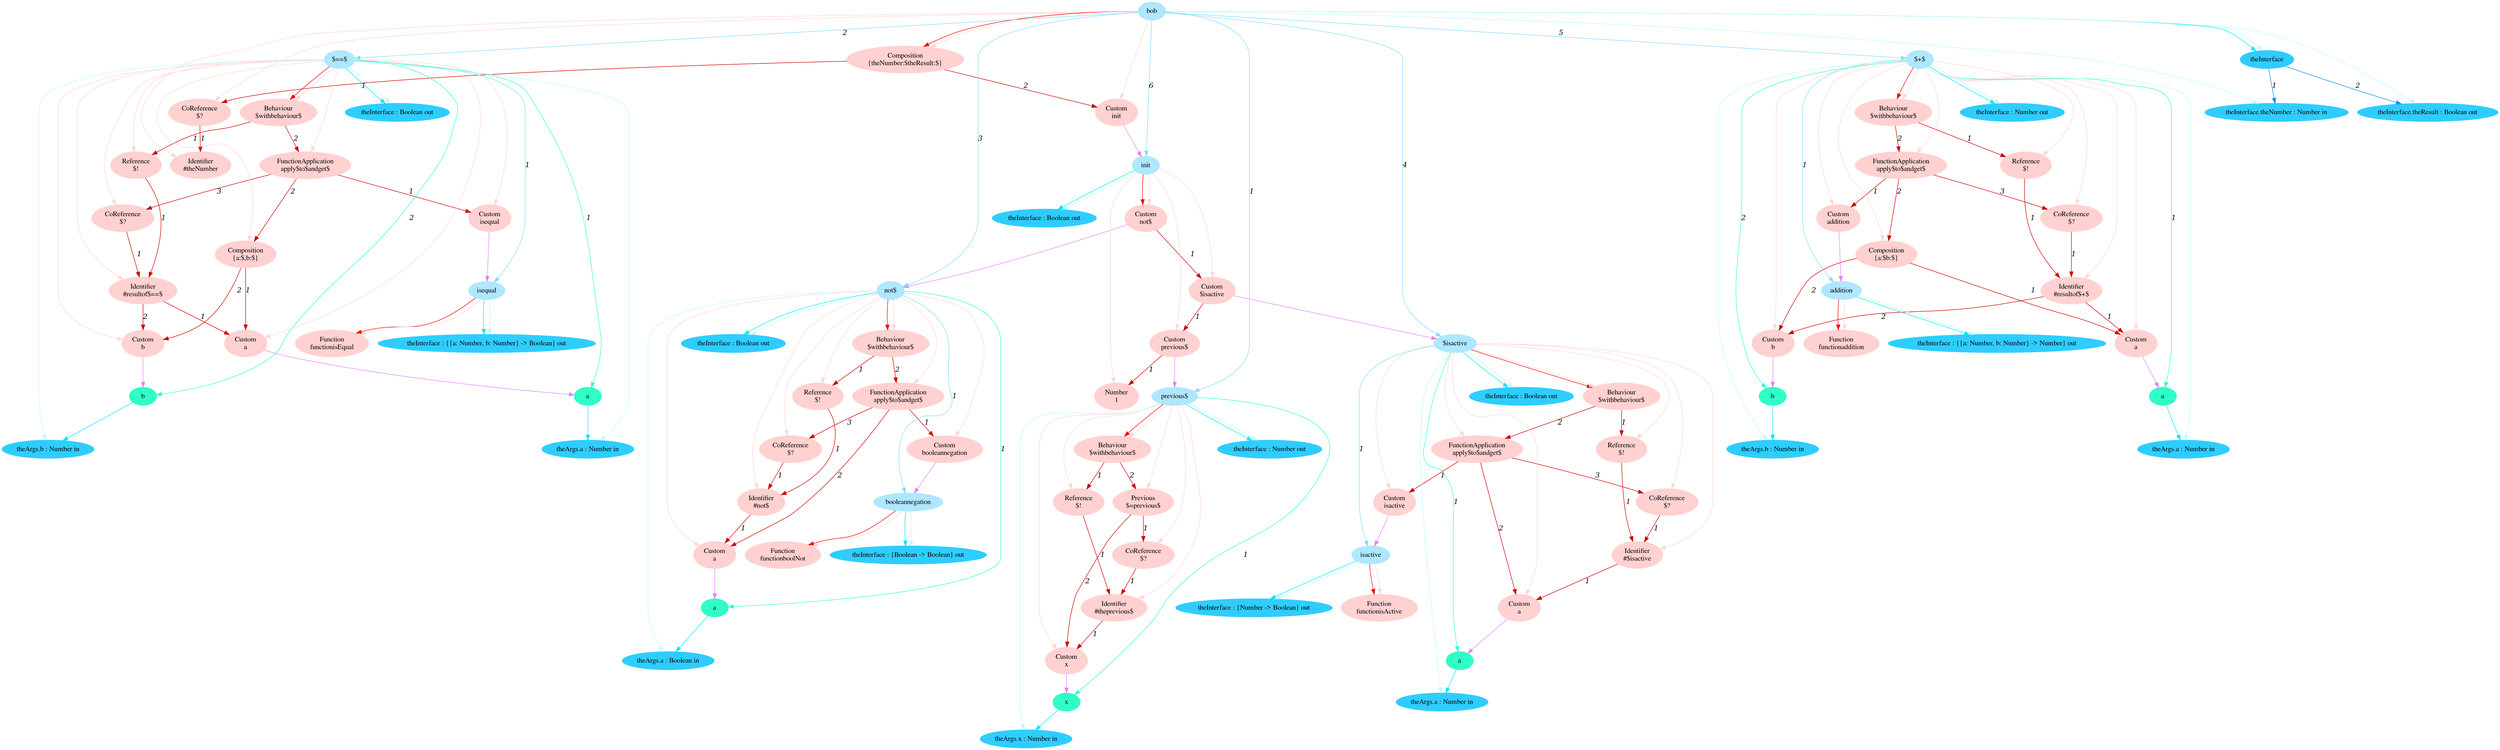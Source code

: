 digraph g{node_6705 [shape="ellipse", style="filled", color="#ffd1d1", fontname="Times", label="Custom
x" ]
node_6710 [shape="ellipse", style="filled", color="#ffd1d1", fontname="Times", label="Identifier
#theprevious$" ]
node_6715 [shape="ellipse", style="filled", color="#ffd1d1", fontname="Times", label="Reference
$!" ]
node_6719 [shape="ellipse", style="filled", color="#ffd1d1", fontname="Times", label="CoReference
$?" ]
node_6723 [shape="ellipse", style="filled", color="#ffd1d1", fontname="Times", label="Previous
$=previous$" ]
node_6728 [shape="ellipse", style="filled", color="#ffd1d1", fontname="Times", label="Behaviour
$withbehaviour$" ]
node_6733 [shape="ellipse", style="filled", color="#ffd1d1", fontname="Times", label="Function
functionisEqual" ]
node_6736 [shape="ellipse", style="filled", color="#ffd1d1", fontname="Times", label="Custom
a" ]
node_6741 [shape="ellipse", style="filled", color="#ffd1d1", fontname="Times", label="Custom
b" ]
node_6746 [shape="ellipse", style="filled", color="#ffd1d1", fontname="Times", label="Identifier
#resultof$==$" ]
node_6752 [shape="ellipse", style="filled", color="#ffd1d1", fontname="Times", label="Reference
$!" ]
node_6756 [shape="ellipse", style="filled", color="#ffd1d1", fontname="Times", label="Custom
isequal" ]
node_6759 [shape="ellipse", style="filled", color="#ffd1d1", fontname="Times", label="Composition
{a:$,b:$}" ]
node_6764 [shape="ellipse", style="filled", color="#ffd1d1", fontname="Times", label="CoReference
$?" ]
node_6768 [shape="ellipse", style="filled", color="#ffd1d1", fontname="Times", label="FunctionApplication
apply$to$andget$" ]
node_6774 [shape="ellipse", style="filled", color="#ffd1d1", fontname="Times", label="Behaviour
$withbehaviour$" ]
node_6779 [shape="ellipse", style="filled", color="#ffd1d1", fontname="Times", label="Function
functionboolNot" ]
node_6782 [shape="ellipse", style="filled", color="#ffd1d1", fontname="Times", label="Custom
a" ]
node_6787 [shape="ellipse", style="filled", color="#ffd1d1", fontname="Times", label="Identifier
#not$" ]
node_6792 [shape="ellipse", style="filled", color="#ffd1d1", fontname="Times", label="Reference
$!" ]
node_6796 [shape="ellipse", style="filled", color="#ffd1d1", fontname="Times", label="Custom
booleannegation" ]
node_6799 [shape="ellipse", style="filled", color="#ffd1d1", fontname="Times", label="CoReference
$?" ]
node_6803 [shape="ellipse", style="filled", color="#ffd1d1", fontname="Times", label="FunctionApplication
apply$to$andget$" ]
node_6809 [shape="ellipse", style="filled", color="#ffd1d1", fontname="Times", label="Behaviour
$withbehaviour$" ]
node_6814 [shape="ellipse", style="filled", color="#ffd1d1", fontname="Times", label="Function
functionisActive" ]
node_6817 [shape="ellipse", style="filled", color="#ffd1d1", fontname="Times", label="Custom
a" ]
node_6822 [shape="ellipse", style="filled", color="#ffd1d1", fontname="Times", label="Identifier
#$isactive" ]
node_6827 [shape="ellipse", style="filled", color="#ffd1d1", fontname="Times", label="Reference
$!" ]
node_6831 [shape="ellipse", style="filled", color="#ffd1d1", fontname="Times", label="Custom
isactive" ]
node_6834 [shape="ellipse", style="filled", color="#ffd1d1", fontname="Times", label="CoReference
$?" ]
node_6838 [shape="ellipse", style="filled", color="#ffd1d1", fontname="Times", label="FunctionApplication
apply$to$andget$" ]
node_6844 [shape="ellipse", style="filled", color="#ffd1d1", fontname="Times", label="Behaviour
$withbehaviour$" ]
node_6849 [shape="ellipse", style="filled", color="#ffd1d1", fontname="Times", label="Function
functionaddition" ]
node_6852 [shape="ellipse", style="filled", color="#ffd1d1", fontname="Times", label="Custom
a" ]
node_6857 [shape="ellipse", style="filled", color="#ffd1d1", fontname="Times", label="Custom
b" ]
node_6862 [shape="ellipse", style="filled", color="#ffd1d1", fontname="Times", label="Identifier
#resultof$+$" ]
node_6868 [shape="ellipse", style="filled", color="#ffd1d1", fontname="Times", label="Reference
$!" ]
node_6872 [shape="ellipse", style="filled", color="#ffd1d1", fontname="Times", label="Custom
addition" ]
node_6875 [shape="ellipse", style="filled", color="#ffd1d1", fontname="Times", label="Composition
{a:$b:$}" ]
node_6880 [shape="ellipse", style="filled", color="#ffd1d1", fontname="Times", label="CoReference
$?" ]
node_6884 [shape="ellipse", style="filled", color="#ffd1d1", fontname="Times", label="FunctionApplication
apply$to$andget$" ]
node_6890 [shape="ellipse", style="filled", color="#ffd1d1", fontname="Times", label="Behaviour
$withbehaviour$" ]
node_6895 [shape="ellipse", style="filled", color="#ffd1d1", fontname="Times", label="Number
1" ]
node_6898 [shape="ellipse", style="filled", color="#ffd1d1", fontname="Times", label="Custom
previous$" ]
node_6902 [shape="ellipse", style="filled", color="#ffd1d1", fontname="Times", label="Custom
$isactive" ]
node_6906 [shape="ellipse", style="filled", color="#ffd1d1", fontname="Times", label="Custom
not$" ]
node_6910 [shape="ellipse", style="filled", color="#ffd1d1", fontname="Times", label="Identifier
#theNumber" ]
node_6913 [shape="ellipse", style="filled", color="#ffd1d1", fontname="Times", label="CoReference
$?" ]
node_6917 [shape="ellipse", style="filled", color="#ffd1d1", fontname="Times", label="Custom
init" ]
node_6920 [shape="ellipse", style="filled", color="#ffd1d1", fontname="Times", label="Composition
{theNumber:$theResult:$}" ]
node_6403 [shape="ellipse", style="filled", color="#afe7ff", fontname="Times", label="bob" ]
node_6404 [shape="ellipse", style="filled", color="#afe7ff", fontname="Times", label="previous$" ]
node_6440 [shape="ellipse", style="filled", color="#afe7ff", fontname="Times", label="$==$" ]
node_6441 [shape="ellipse", style="filled", color="#afe7ff", fontname="Times", label="isequal" ]
node_6504 [shape="ellipse", style="filled", color="#afe7ff", fontname="Times", label="not$" ]
node_6505 [shape="ellipse", style="filled", color="#afe7ff", fontname="Times", label="booleannegation" ]
node_6551 [shape="ellipse", style="filled", color="#afe7ff", fontname="Times", label="$isactive" ]
node_6552 [shape="ellipse", style="filled", color="#afe7ff", fontname="Times", label="isactive" ]
node_6598 [shape="ellipse", style="filled", color="#afe7ff", fontname="Times", label="$+$" ]
node_6599 [shape="ellipse", style="filled", color="#afe7ff", fontname="Times", label="addition" ]
node_6662 [shape="ellipse", style="filled", color="#afe7ff", fontname="Times", label="init" ]
node_6405 [shape="ellipse", style="filled", color="#2fffc7", fontname="Times", label="x" ]
node_6449 [shape="ellipse", style="filled", color="#2fffc7", fontname="Times", label="a" ]
node_6453 [shape="ellipse", style="filled", color="#2fffc7", fontname="Times", label="b" ]
node_6513 [shape="ellipse", style="filled", color="#2fffc7", fontname="Times", label="a" ]
node_6560 [shape="ellipse", style="filled", color="#2fffc7", fontname="Times", label="a" ]
node_6607 [shape="ellipse", style="filled", color="#2fffc7", fontname="Times", label="a" ]
node_6611 [shape="ellipse", style="filled", color="#2fffc7", fontname="Times", label="b" ]
node_6406 [shape="ellipse", style="filled", color="#2fcdff", fontname="Times", label="theArgs.x : Number in" ]
node_6410 [shape="ellipse", style="filled", color="#2fcdff", fontname="Times", label="theInterface : Number out" ]
node_6442 [shape="ellipse", style="filled", color="#2fcdff", fontname="Times", label="theInterface : {{a: Number, b: Number} -> Boolean} out" ]
node_6450 [shape="ellipse", style="filled", color="#2fcdff", fontname="Times", label="theArgs.a : Number in" ]
node_6454 [shape="ellipse", style="filled", color="#2fcdff", fontname="Times", label="theArgs.b : Number in" ]
node_6459 [shape="ellipse", style="filled", color="#2fcdff", fontname="Times", label="theInterface : Boolean out" ]
node_6506 [shape="ellipse", style="filled", color="#2fcdff", fontname="Times", label="theInterface : {Boolean -> Boolean} out" ]
node_6514 [shape="ellipse", style="filled", color="#2fcdff", fontname="Times", label="theArgs.a : Boolean in" ]
node_6518 [shape="ellipse", style="filled", color="#2fcdff", fontname="Times", label="theInterface : Boolean out" ]
node_6553 [shape="ellipse", style="filled", color="#2fcdff", fontname="Times", label="theInterface : {Number -> Boolean} out" ]
node_6561 [shape="ellipse", style="filled", color="#2fcdff", fontname="Times", label="theArgs.a : Number in" ]
node_6565 [shape="ellipse", style="filled", color="#2fcdff", fontname="Times", label="theInterface : Boolean out" ]
node_6600 [shape="ellipse", style="filled", color="#2fcdff", fontname="Times", label="theInterface : {{a: Number, b: Number} -> Number} out" ]
node_6608 [shape="ellipse", style="filled", color="#2fcdff", fontname="Times", label="theArgs.a : Number in" ]
node_6612 [shape="ellipse", style="filled", color="#2fcdff", fontname="Times", label="theArgs.b : Number in" ]
node_6617 [shape="ellipse", style="filled", color="#2fcdff", fontname="Times", label="theInterface : Number out" ]
node_6663 [shape="ellipse", style="filled", color="#2fcdff", fontname="Times", label="theInterface : Boolean out" ]
node_6684 [shape="ellipse", style="filled", color="#2fcdff", fontname="Times", label="theInterface" ]
node_6685 [shape="ellipse", style="filled", color="#2fcdff", fontname="Times", label="theInterface.theNumber : Number in" ]
node_6687 [shape="ellipse", style="filled", color="#2fcdff", fontname="Times", label="theInterface.theResult : Boolean out" ]
node_6710 -> node_6705 [dir=forward, arrowHead=normal, fontname="Times-Italic", arrowsize=1, color="#d00000", label="1",  headlabel="", taillabel="" ]
node_6715 -> node_6710 [dir=forward, arrowHead=normal, fontname="Times-Italic", arrowsize=1, color="#d00000", label="1",  headlabel="", taillabel="" ]
node_6719 -> node_6710 [dir=forward, arrowHead=normal, fontname="Times-Italic", arrowsize=1, color="#d00000", label="1",  headlabel="", taillabel="" ]
node_6723 -> node_6705 [dir=forward, arrowHead=normal, fontname="Times-Italic", arrowsize=1, color="#d00000", label="2",  headlabel="", taillabel="" ]
node_6723 -> node_6719 [dir=forward, arrowHead=normal, fontname="Times-Italic", arrowsize=1, color="#d00000", label="1",  headlabel="", taillabel="" ]
node_6728 -> node_6715 [dir=forward, arrowHead=normal, fontname="Times-Italic", arrowsize=1, color="#d00000", label="1",  headlabel="", taillabel="" ]
node_6728 -> node_6723 [dir=forward, arrowHead=normal, fontname="Times-Italic", arrowsize=1, color="#d00000", label="2",  headlabel="", taillabel="" ]
node_6746 -> node_6736 [dir=forward, arrowHead=normal, fontname="Times-Italic", arrowsize=1, color="#d00000", label="1",  headlabel="", taillabel="" ]
node_6746 -> node_6741 [dir=forward, arrowHead=normal, fontname="Times-Italic", arrowsize=1, color="#d00000", label="2",  headlabel="", taillabel="" ]
node_6752 -> node_6746 [dir=forward, arrowHead=normal, fontname="Times-Italic", arrowsize=1, color="#d00000", label="1",  headlabel="", taillabel="" ]
node_6759 -> node_6736 [dir=forward, arrowHead=normal, fontname="Times-Italic", arrowsize=1, color="#d00000", label="1",  headlabel="", taillabel="" ]
node_6759 -> node_6741 [dir=forward, arrowHead=normal, fontname="Times-Italic", arrowsize=1, color="#d00000", label="2",  headlabel="", taillabel="" ]
node_6764 -> node_6746 [dir=forward, arrowHead=normal, fontname="Times-Italic", arrowsize=1, color="#d00000", label="1",  headlabel="", taillabel="" ]
node_6768 -> node_6756 [dir=forward, arrowHead=normal, fontname="Times-Italic", arrowsize=1, color="#d00000", label="1",  headlabel="", taillabel="" ]
node_6768 -> node_6759 [dir=forward, arrowHead=normal, fontname="Times-Italic", arrowsize=1, color="#d00000", label="2",  headlabel="", taillabel="" ]
node_6768 -> node_6764 [dir=forward, arrowHead=normal, fontname="Times-Italic", arrowsize=1, color="#d00000", label="3",  headlabel="", taillabel="" ]
node_6774 -> node_6752 [dir=forward, arrowHead=normal, fontname="Times-Italic", arrowsize=1, color="#d00000", label="1",  headlabel="", taillabel="" ]
node_6774 -> node_6768 [dir=forward, arrowHead=normal, fontname="Times-Italic", arrowsize=1, color="#d00000", label="2",  headlabel="", taillabel="" ]
node_6787 -> node_6782 [dir=forward, arrowHead=normal, fontname="Times-Italic", arrowsize=1, color="#d00000", label="1",  headlabel="", taillabel="" ]
node_6792 -> node_6787 [dir=forward, arrowHead=normal, fontname="Times-Italic", arrowsize=1, color="#d00000", label="1",  headlabel="", taillabel="" ]
node_6799 -> node_6787 [dir=forward, arrowHead=normal, fontname="Times-Italic", arrowsize=1, color="#d00000", label="1",  headlabel="", taillabel="" ]
node_6803 -> node_6782 [dir=forward, arrowHead=normal, fontname="Times-Italic", arrowsize=1, color="#d00000", label="2",  headlabel="", taillabel="" ]
node_6803 -> node_6796 [dir=forward, arrowHead=normal, fontname="Times-Italic", arrowsize=1, color="#d00000", label="1",  headlabel="", taillabel="" ]
node_6803 -> node_6799 [dir=forward, arrowHead=normal, fontname="Times-Italic", arrowsize=1, color="#d00000", label="3",  headlabel="", taillabel="" ]
node_6809 -> node_6792 [dir=forward, arrowHead=normal, fontname="Times-Italic", arrowsize=1, color="#d00000", label="1",  headlabel="", taillabel="" ]
node_6809 -> node_6803 [dir=forward, arrowHead=normal, fontname="Times-Italic", arrowsize=1, color="#d00000", label="2",  headlabel="", taillabel="" ]
node_6822 -> node_6817 [dir=forward, arrowHead=normal, fontname="Times-Italic", arrowsize=1, color="#d00000", label="1",  headlabel="", taillabel="" ]
node_6827 -> node_6822 [dir=forward, arrowHead=normal, fontname="Times-Italic", arrowsize=1, color="#d00000", label="1",  headlabel="", taillabel="" ]
node_6834 -> node_6822 [dir=forward, arrowHead=normal, fontname="Times-Italic", arrowsize=1, color="#d00000", label="1",  headlabel="", taillabel="" ]
node_6838 -> node_6817 [dir=forward, arrowHead=normal, fontname="Times-Italic", arrowsize=1, color="#d00000", label="2",  headlabel="", taillabel="" ]
node_6838 -> node_6831 [dir=forward, arrowHead=normal, fontname="Times-Italic", arrowsize=1, color="#d00000", label="1",  headlabel="", taillabel="" ]
node_6838 -> node_6834 [dir=forward, arrowHead=normal, fontname="Times-Italic", arrowsize=1, color="#d00000", label="3",  headlabel="", taillabel="" ]
node_6844 -> node_6827 [dir=forward, arrowHead=normal, fontname="Times-Italic", arrowsize=1, color="#d00000", label="1",  headlabel="", taillabel="" ]
node_6844 -> node_6838 [dir=forward, arrowHead=normal, fontname="Times-Italic", arrowsize=1, color="#d00000", label="2",  headlabel="", taillabel="" ]
node_6862 -> node_6852 [dir=forward, arrowHead=normal, fontname="Times-Italic", arrowsize=1, color="#d00000", label="1",  headlabel="", taillabel="" ]
node_6862 -> node_6857 [dir=forward, arrowHead=normal, fontname="Times-Italic", arrowsize=1, color="#d00000", label="2",  headlabel="", taillabel="" ]
node_6868 -> node_6862 [dir=forward, arrowHead=normal, fontname="Times-Italic", arrowsize=1, color="#d00000", label="1",  headlabel="", taillabel="" ]
node_6875 -> node_6852 [dir=forward, arrowHead=normal, fontname="Times-Italic", arrowsize=1, color="#d00000", label="1",  headlabel="", taillabel="" ]
node_6875 -> node_6857 [dir=forward, arrowHead=normal, fontname="Times-Italic", arrowsize=1, color="#d00000", label="2",  headlabel="", taillabel="" ]
node_6880 -> node_6862 [dir=forward, arrowHead=normal, fontname="Times-Italic", arrowsize=1, color="#d00000", label="1",  headlabel="", taillabel="" ]
node_6884 -> node_6872 [dir=forward, arrowHead=normal, fontname="Times-Italic", arrowsize=1, color="#d00000", label="1",  headlabel="", taillabel="" ]
node_6884 -> node_6875 [dir=forward, arrowHead=normal, fontname="Times-Italic", arrowsize=1, color="#d00000", label="2",  headlabel="", taillabel="" ]
node_6884 -> node_6880 [dir=forward, arrowHead=normal, fontname="Times-Italic", arrowsize=1, color="#d00000", label="3",  headlabel="", taillabel="" ]
node_6890 -> node_6868 [dir=forward, arrowHead=normal, fontname="Times-Italic", arrowsize=1, color="#d00000", label="1",  headlabel="", taillabel="" ]
node_6890 -> node_6884 [dir=forward, arrowHead=normal, fontname="Times-Italic", arrowsize=1, color="#d00000", label="2",  headlabel="", taillabel="" ]
node_6898 -> node_6895 [dir=forward, arrowHead=normal, fontname="Times-Italic", arrowsize=1, color="#d00000", label="1",  headlabel="", taillabel="" ]
node_6902 -> node_6898 [dir=forward, arrowHead=normal, fontname="Times-Italic", arrowsize=1, color="#d00000", label="1",  headlabel="", taillabel="" ]
node_6906 -> node_6902 [dir=forward, arrowHead=normal, fontname="Times-Italic", arrowsize=1, color="#d00000", label="1",  headlabel="", taillabel="" ]
node_6913 -> node_6910 [dir=forward, arrowHead=normal, fontname="Times-Italic", arrowsize=1, color="#d00000", label="1",  headlabel="", taillabel="" ]
node_6920 -> node_6913 [dir=forward, arrowHead=normal, fontname="Times-Italic", arrowsize=1, color="#d00000", label="1",  headlabel="", taillabel="" ]
node_6920 -> node_6917 [dir=forward, arrowHead=normal, fontname="Times-Italic", arrowsize=1, color="#d00000", label="2",  headlabel="", taillabel="" ]
node_6404 -> node_6728 [dir=forward, arrowHead=normal, fontname="Times-Italic", arrowsize=1, color="#ff0000", label="",  headlabel="", taillabel="" ]
node_6441 -> node_6733 [dir=forward, arrowHead=normal, fontname="Times-Italic", arrowsize=1, color="#ff0000", label="",  headlabel="", taillabel="" ]
node_6440 -> node_6774 [dir=forward, arrowHead=normal, fontname="Times-Italic", arrowsize=1, color="#ff0000", label="",  headlabel="", taillabel="" ]
node_6505 -> node_6779 [dir=forward, arrowHead=normal, fontname="Times-Italic", arrowsize=1, color="#ff0000", label="",  headlabel="", taillabel="" ]
node_6504 -> node_6809 [dir=forward, arrowHead=normal, fontname="Times-Italic", arrowsize=1, color="#ff0000", label="",  headlabel="", taillabel="" ]
node_6552 -> node_6814 [dir=forward, arrowHead=normal, fontname="Times-Italic", arrowsize=1, color="#ff0000", label="",  headlabel="", taillabel="" ]
node_6551 -> node_6844 [dir=forward, arrowHead=normal, fontname="Times-Italic", arrowsize=1, color="#ff0000", label="",  headlabel="", taillabel="" ]
node_6599 -> node_6849 [dir=forward, arrowHead=normal, fontname="Times-Italic", arrowsize=1, color="#ff0000", label="",  headlabel="", taillabel="" ]
node_6598 -> node_6890 [dir=forward, arrowHead=normal, fontname="Times-Italic", arrowsize=1, color="#ff0000", label="",  headlabel="", taillabel="" ]
node_6662 -> node_6906 [dir=forward, arrowHead=normal, fontname="Times-Italic", arrowsize=1, color="#ff0000", label="",  headlabel="", taillabel="" ]
node_6403 -> node_6920 [dir=forward, arrowHead=normal, fontname="Times-Italic", arrowsize=1, color="#ff0000", label="",  headlabel="", taillabel="" ]
node_6404 -> node_6705 [dir=forward, arrowHead=normal, fontname="Times-Italic", arrowsize=1, color="#ffd5d5", label="",  headlabel="", taillabel="" ]
node_6404 -> node_6710 [dir=forward, arrowHead=normal, fontname="Times-Italic", arrowsize=1, color="#ffd5d5", label="",  headlabel="", taillabel="" ]
node_6404 -> node_6715 [dir=forward, arrowHead=normal, fontname="Times-Italic", arrowsize=1, color="#ffd5d5", label="",  headlabel="", taillabel="" ]
node_6404 -> node_6719 [dir=forward, arrowHead=normal, fontname="Times-Italic", arrowsize=1, color="#ffd5d5", label="",  headlabel="", taillabel="" ]
node_6404 -> node_6723 [dir=forward, arrowHead=normal, fontname="Times-Italic", arrowsize=1, color="#ffd5d5", label="",  headlabel="", taillabel="" ]
node_6404 -> node_6728 [dir=forward, arrowHead=normal, fontname="Times-Italic", arrowsize=1, color="#ffd5d5", label="",  headlabel="", taillabel="" ]
node_6441 -> node_6733 [dir=forward, arrowHead=normal, fontname="Times-Italic", arrowsize=1, color="#ffd5d5", label="",  headlabel="", taillabel="" ]
node_6440 -> node_6736 [dir=forward, arrowHead=normal, fontname="Times-Italic", arrowsize=1, color="#ffd5d5", label="",  headlabel="", taillabel="" ]
node_6440 -> node_6741 [dir=forward, arrowHead=normal, fontname="Times-Italic", arrowsize=1, color="#ffd5d5", label="",  headlabel="", taillabel="" ]
node_6440 -> node_6746 [dir=forward, arrowHead=normal, fontname="Times-Italic", arrowsize=1, color="#ffd5d5", label="",  headlabel="", taillabel="" ]
node_6440 -> node_6752 [dir=forward, arrowHead=normal, fontname="Times-Italic", arrowsize=1, color="#ffd5d5", label="",  headlabel="", taillabel="" ]
node_6440 -> node_6756 [dir=forward, arrowHead=normal, fontname="Times-Italic", arrowsize=1, color="#ffd5d5", label="",  headlabel="", taillabel="" ]
node_6440 -> node_6759 [dir=forward, arrowHead=normal, fontname="Times-Italic", arrowsize=1, color="#ffd5d5", label="",  headlabel="", taillabel="" ]
node_6440 -> node_6764 [dir=forward, arrowHead=normal, fontname="Times-Italic", arrowsize=1, color="#ffd5d5", label="",  headlabel="", taillabel="" ]
node_6440 -> node_6768 [dir=forward, arrowHead=normal, fontname="Times-Italic", arrowsize=1, color="#ffd5d5", label="",  headlabel="", taillabel="" ]
node_6440 -> node_6774 [dir=forward, arrowHead=normal, fontname="Times-Italic", arrowsize=1, color="#ffd5d5", label="",  headlabel="", taillabel="" ]
node_6505 -> node_6779 [dir=forward, arrowHead=normal, fontname="Times-Italic", arrowsize=1, color="#ffd5d5", label="",  headlabel="", taillabel="" ]
node_6504 -> node_6782 [dir=forward, arrowHead=normal, fontname="Times-Italic", arrowsize=1, color="#ffd5d5", label="",  headlabel="", taillabel="" ]
node_6504 -> node_6787 [dir=forward, arrowHead=normal, fontname="Times-Italic", arrowsize=1, color="#ffd5d5", label="",  headlabel="", taillabel="" ]
node_6504 -> node_6792 [dir=forward, arrowHead=normal, fontname="Times-Italic", arrowsize=1, color="#ffd5d5", label="",  headlabel="", taillabel="" ]
node_6504 -> node_6796 [dir=forward, arrowHead=normal, fontname="Times-Italic", arrowsize=1, color="#ffd5d5", label="",  headlabel="", taillabel="" ]
node_6504 -> node_6799 [dir=forward, arrowHead=normal, fontname="Times-Italic", arrowsize=1, color="#ffd5d5", label="",  headlabel="", taillabel="" ]
node_6504 -> node_6803 [dir=forward, arrowHead=normal, fontname="Times-Italic", arrowsize=1, color="#ffd5d5", label="",  headlabel="", taillabel="" ]
node_6504 -> node_6809 [dir=forward, arrowHead=normal, fontname="Times-Italic", arrowsize=1, color="#ffd5d5", label="",  headlabel="", taillabel="" ]
node_6552 -> node_6814 [dir=forward, arrowHead=normal, fontname="Times-Italic", arrowsize=1, color="#ffd5d5", label="",  headlabel="", taillabel="" ]
node_6551 -> node_6817 [dir=forward, arrowHead=normal, fontname="Times-Italic", arrowsize=1, color="#ffd5d5", label="",  headlabel="", taillabel="" ]
node_6551 -> node_6822 [dir=forward, arrowHead=normal, fontname="Times-Italic", arrowsize=1, color="#ffd5d5", label="",  headlabel="", taillabel="" ]
node_6551 -> node_6827 [dir=forward, arrowHead=normal, fontname="Times-Italic", arrowsize=1, color="#ffd5d5", label="",  headlabel="", taillabel="" ]
node_6551 -> node_6831 [dir=forward, arrowHead=normal, fontname="Times-Italic", arrowsize=1, color="#ffd5d5", label="",  headlabel="", taillabel="" ]
node_6551 -> node_6834 [dir=forward, arrowHead=normal, fontname="Times-Italic", arrowsize=1, color="#ffd5d5", label="",  headlabel="", taillabel="" ]
node_6551 -> node_6838 [dir=forward, arrowHead=normal, fontname="Times-Italic", arrowsize=1, color="#ffd5d5", label="",  headlabel="", taillabel="" ]
node_6551 -> node_6844 [dir=forward, arrowHead=normal, fontname="Times-Italic", arrowsize=1, color="#ffd5d5", label="",  headlabel="", taillabel="" ]
node_6599 -> node_6849 [dir=forward, arrowHead=normal, fontname="Times-Italic", arrowsize=1, color="#ffd5d5", label="",  headlabel="", taillabel="" ]
node_6598 -> node_6852 [dir=forward, arrowHead=normal, fontname="Times-Italic", arrowsize=1, color="#ffd5d5", label="",  headlabel="", taillabel="" ]
node_6598 -> node_6857 [dir=forward, arrowHead=normal, fontname="Times-Italic", arrowsize=1, color="#ffd5d5", label="",  headlabel="", taillabel="" ]
node_6598 -> node_6862 [dir=forward, arrowHead=normal, fontname="Times-Italic", arrowsize=1, color="#ffd5d5", label="",  headlabel="", taillabel="" ]
node_6598 -> node_6868 [dir=forward, arrowHead=normal, fontname="Times-Italic", arrowsize=1, color="#ffd5d5", label="",  headlabel="", taillabel="" ]
node_6598 -> node_6872 [dir=forward, arrowHead=normal, fontname="Times-Italic", arrowsize=1, color="#ffd5d5", label="",  headlabel="", taillabel="" ]
node_6598 -> node_6875 [dir=forward, arrowHead=normal, fontname="Times-Italic", arrowsize=1, color="#ffd5d5", label="",  headlabel="", taillabel="" ]
node_6598 -> node_6880 [dir=forward, arrowHead=normal, fontname="Times-Italic", arrowsize=1, color="#ffd5d5", label="",  headlabel="", taillabel="" ]
node_6598 -> node_6884 [dir=forward, arrowHead=normal, fontname="Times-Italic", arrowsize=1, color="#ffd5d5", label="",  headlabel="", taillabel="" ]
node_6598 -> node_6890 [dir=forward, arrowHead=normal, fontname="Times-Italic", arrowsize=1, color="#ffd5d5", label="",  headlabel="", taillabel="" ]
node_6662 -> node_6895 [dir=forward, arrowHead=normal, fontname="Times-Italic", arrowsize=1, color="#ffd5d5", label="",  headlabel="", taillabel="" ]
node_6662 -> node_6898 [dir=forward, arrowHead=normal, fontname="Times-Italic", arrowsize=1, color="#ffd5d5", label="",  headlabel="", taillabel="" ]
node_6662 -> node_6902 [dir=forward, arrowHead=normal, fontname="Times-Italic", arrowsize=1, color="#ffd5d5", label="",  headlabel="", taillabel="" ]
node_6662 -> node_6906 [dir=forward, arrowHead=normal, fontname="Times-Italic", arrowsize=1, color="#ffd5d5", label="",  headlabel="", taillabel="" ]
node_6403 -> node_6910 [dir=forward, arrowHead=normal, fontname="Times-Italic", arrowsize=1, color="#ffd5d5", label="",  headlabel="", taillabel="" ]
node_6403 -> node_6913 [dir=forward, arrowHead=normal, fontname="Times-Italic", arrowsize=1, color="#ffd5d5", label="",  headlabel="", taillabel="" ]
node_6403 -> node_6917 [dir=forward, arrowHead=normal, fontname="Times-Italic", arrowsize=1, color="#ffd5d5", label="",  headlabel="", taillabel="" ]
node_6403 -> node_6920 [dir=forward, arrowHead=normal, fontname="Times-Italic", arrowsize=1, color="#ffd5d5", label="",  headlabel="", taillabel="" ]
node_6404 -> node_6405 [dir=forward, arrowHead=normal, fontname="Times-Italic", arrowsize=1, color="#2fffc7", label="1",  headlabel="", taillabel="" ]
node_6440 -> node_6449 [dir=forward, arrowHead=normal, fontname="Times-Italic", arrowsize=1, color="#2fffc7", label="1",  headlabel="", taillabel="" ]
node_6440 -> node_6453 [dir=forward, arrowHead=normal, fontname="Times-Italic", arrowsize=1, color="#2fffc7", label="2",  headlabel="", taillabel="" ]
node_6504 -> node_6513 [dir=forward, arrowHead=normal, fontname="Times-Italic", arrowsize=1, color="#2fffc7", label="1",  headlabel="", taillabel="" ]
node_6551 -> node_6560 [dir=forward, arrowHead=normal, fontname="Times-Italic", arrowsize=1, color="#2fffc7", label="1",  headlabel="", taillabel="" ]
node_6598 -> node_6607 [dir=forward, arrowHead=normal, fontname="Times-Italic", arrowsize=1, color="#2fffc7", label="1",  headlabel="", taillabel="" ]
node_6598 -> node_6611 [dir=forward, arrowHead=normal, fontname="Times-Italic", arrowsize=1, color="#2fffc7", label="2",  headlabel="", taillabel="" ]
node_6405 -> node_6406 [dir=forward, arrowHead=normal, fontname="Times-Italic", arrowsize=1, color="#00e8ff", label="",  headlabel="", taillabel="" ]
node_6449 -> node_6450 [dir=forward, arrowHead=normal, fontname="Times-Italic", arrowsize=1, color="#00e8ff", label="",  headlabel="", taillabel="" ]
node_6453 -> node_6454 [dir=forward, arrowHead=normal, fontname="Times-Italic", arrowsize=1, color="#00e8ff", label="",  headlabel="", taillabel="" ]
node_6513 -> node_6514 [dir=forward, arrowHead=normal, fontname="Times-Italic", arrowsize=1, color="#00e8ff", label="",  headlabel="", taillabel="" ]
node_6560 -> node_6561 [dir=forward, arrowHead=normal, fontname="Times-Italic", arrowsize=1, color="#00e8ff", label="",  headlabel="", taillabel="" ]
node_6607 -> node_6608 [dir=forward, arrowHead=normal, fontname="Times-Italic", arrowsize=1, color="#00e8ff", label="",  headlabel="", taillabel="" ]
node_6611 -> node_6612 [dir=forward, arrowHead=normal, fontname="Times-Italic", arrowsize=1, color="#00e8ff", label="",  headlabel="", taillabel="" ]
node_6404 -> node_6410 [dir=forward, arrowHead=normal, fontname="Times-Italic", arrowsize=1, color="#00e8ff", label="",  headlabel="", taillabel="" ]
node_6441 -> node_6442 [dir=forward, arrowHead=normal, fontname="Times-Italic", arrowsize=1, color="#00e8ff", label="",  headlabel="", taillabel="" ]
node_6440 -> node_6459 [dir=forward, arrowHead=normal, fontname="Times-Italic", arrowsize=1, color="#00e8ff", label="",  headlabel="", taillabel="" ]
node_6505 -> node_6506 [dir=forward, arrowHead=normal, fontname="Times-Italic", arrowsize=1, color="#00e8ff", label="",  headlabel="", taillabel="" ]
node_6504 -> node_6518 [dir=forward, arrowHead=normal, fontname="Times-Italic", arrowsize=1, color="#00e8ff", label="",  headlabel="", taillabel="" ]
node_6552 -> node_6553 [dir=forward, arrowHead=normal, fontname="Times-Italic", arrowsize=1, color="#00e8ff", label="",  headlabel="", taillabel="" ]
node_6551 -> node_6565 [dir=forward, arrowHead=normal, fontname="Times-Italic", arrowsize=1, color="#00e8ff", label="",  headlabel="", taillabel="" ]
node_6599 -> node_6600 [dir=forward, arrowHead=normal, fontname="Times-Italic", arrowsize=1, color="#00e8ff", label="",  headlabel="", taillabel="" ]
node_6598 -> node_6617 [dir=forward, arrowHead=normal, fontname="Times-Italic", arrowsize=1, color="#00e8ff", label="",  headlabel="", taillabel="" ]
node_6662 -> node_6663 [dir=forward, arrowHead=normal, fontname="Times-Italic", arrowsize=1, color="#00e8ff", label="",  headlabel="", taillabel="" ]
node_6403 -> node_6684 [dir=forward, arrowHead=normal, fontname="Times-Italic", arrowsize=1, color="#00e8ff", label="",  headlabel="", taillabel="" ]
node_6404 -> node_6406 [dir=forward, arrowHead=normal, fontname="Times-Italic", arrowsize=1, color="#bef9ff", label="",  headlabel="", taillabel="" ]
node_6404 -> node_6410 [dir=forward, arrowHead=normal, fontname="Times-Italic", arrowsize=1, color="#bef9ff", label="",  headlabel="", taillabel="" ]
node_6441 -> node_6442 [dir=forward, arrowHead=normal, fontname="Times-Italic", arrowsize=1, color="#bef9ff", label="",  headlabel="", taillabel="" ]
node_6440 -> node_6450 [dir=forward, arrowHead=normal, fontname="Times-Italic", arrowsize=1, color="#bef9ff", label="",  headlabel="", taillabel="" ]
node_6440 -> node_6454 [dir=forward, arrowHead=normal, fontname="Times-Italic", arrowsize=1, color="#bef9ff", label="",  headlabel="", taillabel="" ]
node_6440 -> node_6459 [dir=forward, arrowHead=normal, fontname="Times-Italic", arrowsize=1, color="#bef9ff", label="",  headlabel="", taillabel="" ]
node_6505 -> node_6506 [dir=forward, arrowHead=normal, fontname="Times-Italic", arrowsize=1, color="#bef9ff", label="",  headlabel="", taillabel="" ]
node_6504 -> node_6514 [dir=forward, arrowHead=normal, fontname="Times-Italic", arrowsize=1, color="#bef9ff", label="",  headlabel="", taillabel="" ]
node_6504 -> node_6518 [dir=forward, arrowHead=normal, fontname="Times-Italic", arrowsize=1, color="#bef9ff", label="",  headlabel="", taillabel="" ]
node_6552 -> node_6553 [dir=forward, arrowHead=normal, fontname="Times-Italic", arrowsize=1, color="#bef9ff", label="",  headlabel="", taillabel="" ]
node_6551 -> node_6561 [dir=forward, arrowHead=normal, fontname="Times-Italic", arrowsize=1, color="#bef9ff", label="",  headlabel="", taillabel="" ]
node_6551 -> node_6565 [dir=forward, arrowHead=normal, fontname="Times-Italic", arrowsize=1, color="#bef9ff", label="",  headlabel="", taillabel="" ]
node_6599 -> node_6600 [dir=forward, arrowHead=normal, fontname="Times-Italic", arrowsize=1, color="#bef9ff", label="",  headlabel="", taillabel="" ]
node_6598 -> node_6608 [dir=forward, arrowHead=normal, fontname="Times-Italic", arrowsize=1, color="#bef9ff", label="",  headlabel="", taillabel="" ]
node_6598 -> node_6612 [dir=forward, arrowHead=normal, fontname="Times-Italic", arrowsize=1, color="#bef9ff", label="",  headlabel="", taillabel="" ]
node_6598 -> node_6617 [dir=forward, arrowHead=normal, fontname="Times-Italic", arrowsize=1, color="#bef9ff", label="",  headlabel="", taillabel="" ]
node_6662 -> node_6663 [dir=forward, arrowHead=normal, fontname="Times-Italic", arrowsize=1, color="#bef9ff", label="",  headlabel="", taillabel="" ]
node_6403 -> node_6685 [dir=forward, arrowHead=normal, fontname="Times-Italic", arrowsize=1, color="#bef9ff", label="",  headlabel="", taillabel="" ]
node_6403 -> node_6687 [dir=forward, arrowHead=normal, fontname="Times-Italic", arrowsize=1, color="#bef9ff", label="",  headlabel="", taillabel="" ]
node_6403 -> node_6684 [dir=forward, arrowHead=normal, fontname="Times-Italic", arrowsize=1, color="#bef9ff", label="",  headlabel="", taillabel="" ]
node_6684 -> node_6685 [dir=forward, arrowHead=normal, fontname="Times-Italic", arrowsize=1, color="#008cff", label="1",  headlabel="", taillabel="" ]
node_6684 -> node_6687 [dir=forward, arrowHead=normal, fontname="Times-Italic", arrowsize=1, color="#008cff", label="2",  headlabel="", taillabel="" ]
node_6440 -> node_6441 [dir=forward, arrowHead=normal, fontname="Times-Italic", arrowsize=1, color="#81ddff", label="1",  headlabel="", taillabel="" ]
node_6504 -> node_6505 [dir=forward, arrowHead=normal, fontname="Times-Italic", arrowsize=1, color="#81ddff", label="1",  headlabel="", taillabel="" ]
node_6551 -> node_6552 [dir=forward, arrowHead=normal, fontname="Times-Italic", arrowsize=1, color="#81ddff", label="1",  headlabel="", taillabel="" ]
node_6598 -> node_6599 [dir=forward, arrowHead=normal, fontname="Times-Italic", arrowsize=1, color="#81ddff", label="1",  headlabel="", taillabel="" ]
node_6403 -> node_6404 [dir=forward, arrowHead=normal, fontname="Times-Italic", arrowsize=1, color="#81ddff", label="1",  headlabel="", taillabel="" ]
node_6403 -> node_6440 [dir=forward, arrowHead=normal, fontname="Times-Italic", arrowsize=1, color="#81ddff", label="2",  headlabel="", taillabel="" ]
node_6403 -> node_6504 [dir=forward, arrowHead=normal, fontname="Times-Italic", arrowsize=1, color="#81ddff", label="3",  headlabel="", taillabel="" ]
node_6403 -> node_6551 [dir=forward, arrowHead=normal, fontname="Times-Italic", arrowsize=1, color="#81ddff", label="4",  headlabel="", taillabel="" ]
node_6403 -> node_6598 [dir=forward, arrowHead=normal, fontname="Times-Italic", arrowsize=1, color="#81ddff", label="5",  headlabel="", taillabel="" ]
node_6403 -> node_6662 [dir=forward, arrowHead=normal, fontname="Times-Italic", arrowsize=1, color="#81ddff", label="6",  headlabel="", taillabel="" ]
node_6705 -> node_6405 [dir=forward, arrowHead=normal, fontname="Times-Italic", arrowsize=1, color="#e681ff", label="",  headlabel="", taillabel="" ]
node_6736 -> node_6449 [dir=forward, arrowHead=normal, fontname="Times-Italic", arrowsize=1, color="#e681ff", label="",  headlabel="", taillabel="" ]
node_6741 -> node_6453 [dir=forward, arrowHead=normal, fontname="Times-Italic", arrowsize=1, color="#e681ff", label="",  headlabel="", taillabel="" ]
node_6756 -> node_6441 [dir=forward, arrowHead=normal, fontname="Times-Italic", arrowsize=1, color="#e681ff", label="",  headlabel="", taillabel="" ]
node_6782 -> node_6513 [dir=forward, arrowHead=normal, fontname="Times-Italic", arrowsize=1, color="#e681ff", label="",  headlabel="", taillabel="" ]
node_6796 -> node_6505 [dir=forward, arrowHead=normal, fontname="Times-Italic", arrowsize=1, color="#e681ff", label="",  headlabel="", taillabel="" ]
node_6817 -> node_6560 [dir=forward, arrowHead=normal, fontname="Times-Italic", arrowsize=1, color="#e681ff", label="",  headlabel="", taillabel="" ]
node_6831 -> node_6552 [dir=forward, arrowHead=normal, fontname="Times-Italic", arrowsize=1, color="#e681ff", label="",  headlabel="", taillabel="" ]
node_6852 -> node_6607 [dir=forward, arrowHead=normal, fontname="Times-Italic", arrowsize=1, color="#e681ff", label="",  headlabel="", taillabel="" ]
node_6857 -> node_6611 [dir=forward, arrowHead=normal, fontname="Times-Italic", arrowsize=1, color="#e681ff", label="",  headlabel="", taillabel="" ]
node_6872 -> node_6599 [dir=forward, arrowHead=normal, fontname="Times-Italic", arrowsize=1, color="#e681ff", label="",  headlabel="", taillabel="" ]
node_6898 -> node_6404 [dir=forward, arrowHead=normal, fontname="Times-Italic", arrowsize=1, color="#e681ff", label="",  headlabel="", taillabel="" ]
node_6902 -> node_6551 [dir=forward, arrowHead=normal, fontname="Times-Italic", arrowsize=1, color="#e681ff", label="",  headlabel="", taillabel="" ]
node_6906 -> node_6504 [dir=forward, arrowHead=normal, fontname="Times-Italic", arrowsize=1, color="#e681ff", label="",  headlabel="", taillabel="" ]
node_6917 -> node_6662 [dir=forward, arrowHead=normal, fontname="Times-Italic", arrowsize=1, color="#e681ff", label="",  headlabel="", taillabel="" ]
}